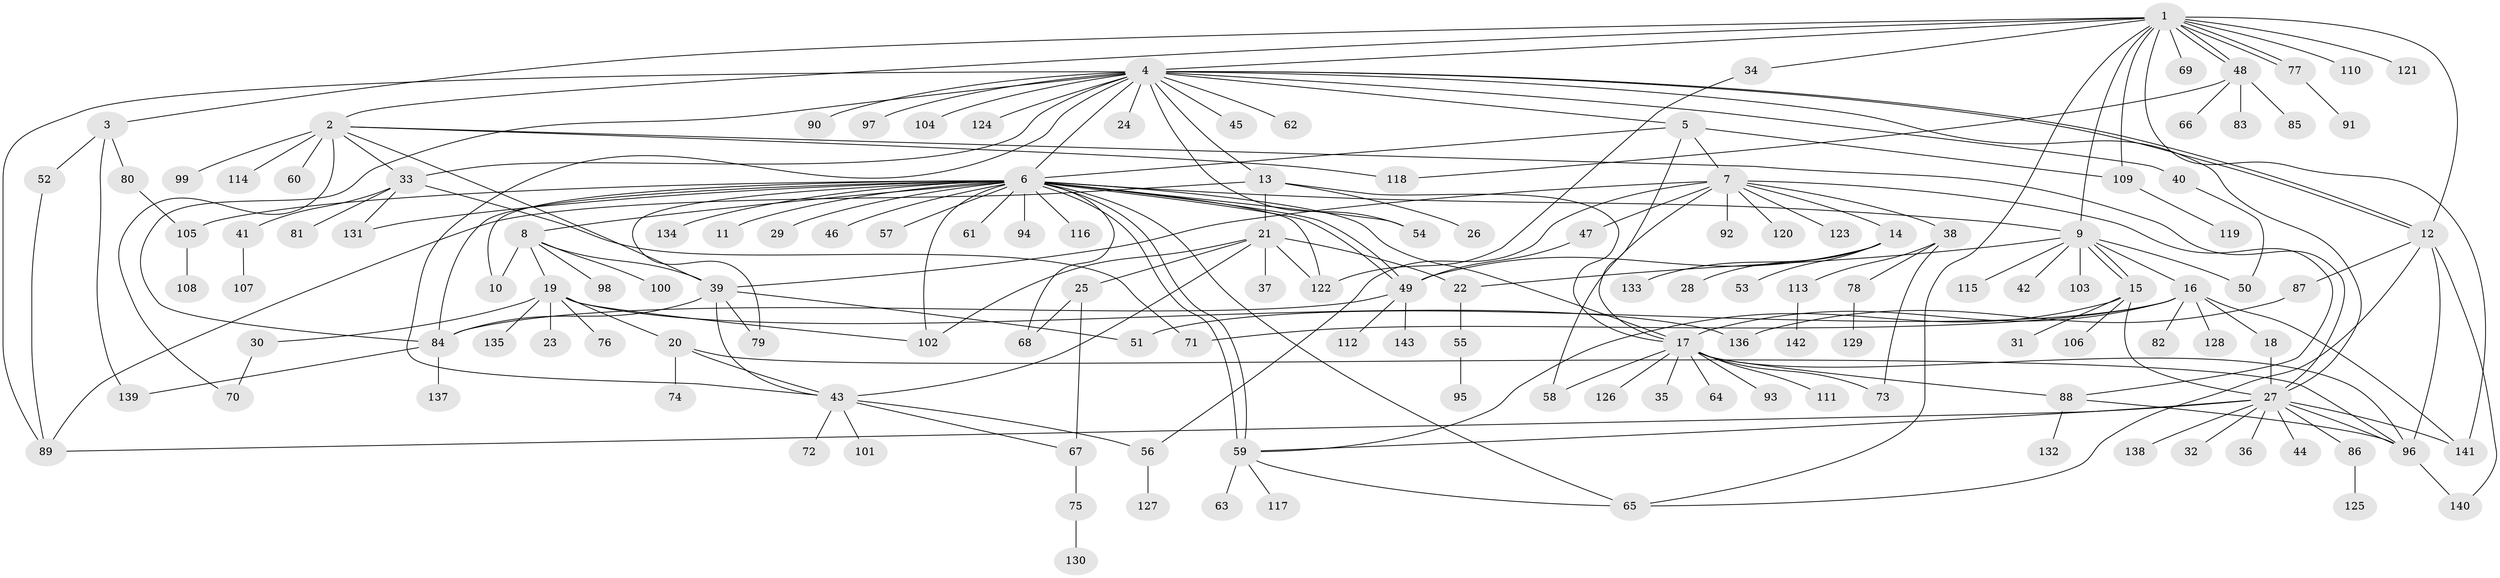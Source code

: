 // coarse degree distribution, {15: 0.028169014084507043, 9: 0.028169014084507043, 4: 0.056338028169014086, 26: 0.014084507042253521, 22: 0.014084507042253521, 16: 0.014084507042253521, 7: 0.014084507042253521, 2: 0.18309859154929578, 1: 0.5352112676056338, 5: 0.014084507042253521, 8: 0.014084507042253521, 6: 0.028169014084507043, 3: 0.056338028169014086}
// Generated by graph-tools (version 1.1) at 2025/18/03/04/25 18:18:06]
// undirected, 143 vertices, 207 edges
graph export_dot {
graph [start="1"]
  node [color=gray90,style=filled];
  1;
  2;
  3;
  4;
  5;
  6;
  7;
  8;
  9;
  10;
  11;
  12;
  13;
  14;
  15;
  16;
  17;
  18;
  19;
  20;
  21;
  22;
  23;
  24;
  25;
  26;
  27;
  28;
  29;
  30;
  31;
  32;
  33;
  34;
  35;
  36;
  37;
  38;
  39;
  40;
  41;
  42;
  43;
  44;
  45;
  46;
  47;
  48;
  49;
  50;
  51;
  52;
  53;
  54;
  55;
  56;
  57;
  58;
  59;
  60;
  61;
  62;
  63;
  64;
  65;
  66;
  67;
  68;
  69;
  70;
  71;
  72;
  73;
  74;
  75;
  76;
  77;
  78;
  79;
  80;
  81;
  82;
  83;
  84;
  85;
  86;
  87;
  88;
  89;
  90;
  91;
  92;
  93;
  94;
  95;
  96;
  97;
  98;
  99;
  100;
  101;
  102;
  103;
  104;
  105;
  106;
  107;
  108;
  109;
  110;
  111;
  112;
  113;
  114;
  115;
  116;
  117;
  118;
  119;
  120;
  121;
  122;
  123;
  124;
  125;
  126;
  127;
  128;
  129;
  130;
  131;
  132;
  133;
  134;
  135;
  136;
  137;
  138;
  139;
  140;
  141;
  142;
  143;
  1 -- 2;
  1 -- 3;
  1 -- 4;
  1 -- 9;
  1 -- 12;
  1 -- 34;
  1 -- 48;
  1 -- 48;
  1 -- 65;
  1 -- 69;
  1 -- 77;
  1 -- 77;
  1 -- 109;
  1 -- 110;
  1 -- 121;
  1 -- 141;
  2 -- 27;
  2 -- 33;
  2 -- 39;
  2 -- 60;
  2 -- 70;
  2 -- 99;
  2 -- 114;
  2 -- 118;
  3 -- 52;
  3 -- 80;
  3 -- 139;
  4 -- 5;
  4 -- 6;
  4 -- 12;
  4 -- 12;
  4 -- 13;
  4 -- 24;
  4 -- 27;
  4 -- 33;
  4 -- 40;
  4 -- 43;
  4 -- 45;
  4 -- 54;
  4 -- 62;
  4 -- 84;
  4 -- 89;
  4 -- 90;
  4 -- 97;
  4 -- 104;
  4 -- 124;
  5 -- 6;
  5 -- 7;
  5 -- 17;
  5 -- 109;
  6 -- 8;
  6 -- 9;
  6 -- 10;
  6 -- 11;
  6 -- 17;
  6 -- 29;
  6 -- 46;
  6 -- 49;
  6 -- 49;
  6 -- 54;
  6 -- 57;
  6 -- 59;
  6 -- 59;
  6 -- 61;
  6 -- 65;
  6 -- 68;
  6 -- 79;
  6 -- 84;
  6 -- 94;
  6 -- 102;
  6 -- 105;
  6 -- 116;
  6 -- 122;
  6 -- 131;
  6 -- 134;
  7 -- 14;
  7 -- 38;
  7 -- 39;
  7 -- 47;
  7 -- 56;
  7 -- 58;
  7 -- 88;
  7 -- 92;
  7 -- 120;
  7 -- 123;
  8 -- 10;
  8 -- 19;
  8 -- 39;
  8 -- 98;
  8 -- 100;
  9 -- 15;
  9 -- 15;
  9 -- 16;
  9 -- 22;
  9 -- 42;
  9 -- 50;
  9 -- 103;
  9 -- 115;
  12 -- 65;
  12 -- 87;
  12 -- 96;
  12 -- 140;
  13 -- 17;
  13 -- 21;
  13 -- 26;
  13 -- 89;
  14 -- 28;
  14 -- 49;
  14 -- 53;
  14 -- 133;
  15 -- 27;
  15 -- 31;
  15 -- 59;
  15 -- 106;
  16 -- 17;
  16 -- 18;
  16 -- 51;
  16 -- 71;
  16 -- 82;
  16 -- 128;
  16 -- 141;
  17 -- 35;
  17 -- 58;
  17 -- 64;
  17 -- 73;
  17 -- 88;
  17 -- 93;
  17 -- 96;
  17 -- 111;
  17 -- 126;
  18 -- 27;
  19 -- 20;
  19 -- 23;
  19 -- 30;
  19 -- 76;
  19 -- 102;
  19 -- 135;
  19 -- 136;
  20 -- 43;
  20 -- 74;
  20 -- 96;
  21 -- 22;
  21 -- 25;
  21 -- 37;
  21 -- 43;
  21 -- 102;
  21 -- 122;
  22 -- 55;
  25 -- 67;
  25 -- 68;
  27 -- 32;
  27 -- 36;
  27 -- 44;
  27 -- 59;
  27 -- 86;
  27 -- 89;
  27 -- 96;
  27 -- 138;
  27 -- 141;
  30 -- 70;
  33 -- 41;
  33 -- 71;
  33 -- 81;
  33 -- 131;
  34 -- 122;
  38 -- 73;
  38 -- 78;
  38 -- 113;
  39 -- 43;
  39 -- 51;
  39 -- 79;
  39 -- 84;
  40 -- 50;
  41 -- 107;
  43 -- 56;
  43 -- 67;
  43 -- 72;
  43 -- 101;
  47 -- 49;
  48 -- 66;
  48 -- 83;
  48 -- 85;
  48 -- 118;
  49 -- 84;
  49 -- 112;
  49 -- 143;
  52 -- 89;
  55 -- 95;
  56 -- 127;
  59 -- 63;
  59 -- 65;
  59 -- 117;
  67 -- 75;
  75 -- 130;
  77 -- 91;
  78 -- 129;
  80 -- 105;
  84 -- 137;
  84 -- 139;
  86 -- 125;
  87 -- 136;
  88 -- 96;
  88 -- 132;
  96 -- 140;
  105 -- 108;
  109 -- 119;
  113 -- 142;
}
